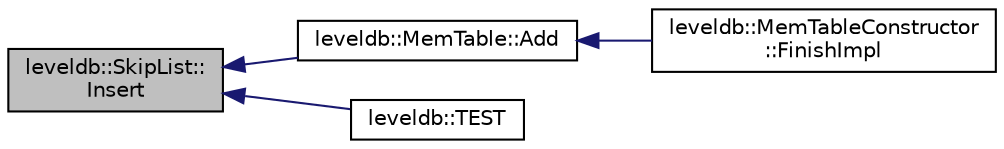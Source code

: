 digraph "leveldb::SkipList::Insert"
{
  edge [fontname="Helvetica",fontsize="10",labelfontname="Helvetica",labelfontsize="10"];
  node [fontname="Helvetica",fontsize="10",shape=record];
  rankdir="LR";
  Node1 [label="leveldb::SkipList::\lInsert",height=0.2,width=0.4,color="black", fillcolor="grey75", style="filled" fontcolor="black"];
  Node1 -> Node2 [dir="back",color="midnightblue",fontsize="10",style="solid",fontname="Helvetica"];
  Node2 [label="leveldb::MemTable::Add",height=0.2,width=0.4,color="black", fillcolor="white", style="filled",URL="$classleveldb_1_1_mem_table.html#a37bec80954badb2354426aa175e9371f"];
  Node2 -> Node3 [dir="back",color="midnightblue",fontsize="10",style="solid",fontname="Helvetica"];
  Node3 [label="leveldb::MemTableConstructor\l::FinishImpl",height=0.2,width=0.4,color="black", fillcolor="white", style="filled",URL="$classleveldb_1_1_mem_table_constructor.html#a78851e48bd187f231934e128ab050624"];
  Node1 -> Node4 [dir="back",color="midnightblue",fontsize="10",style="solid",fontname="Helvetica"];
  Node4 [label="leveldb::TEST",height=0.2,width=0.4,color="black", fillcolor="white", style="filled",URL="$namespaceleveldb.html#a21e74b2de9a6f3db48c8d3ff277a1e0d"];
}
